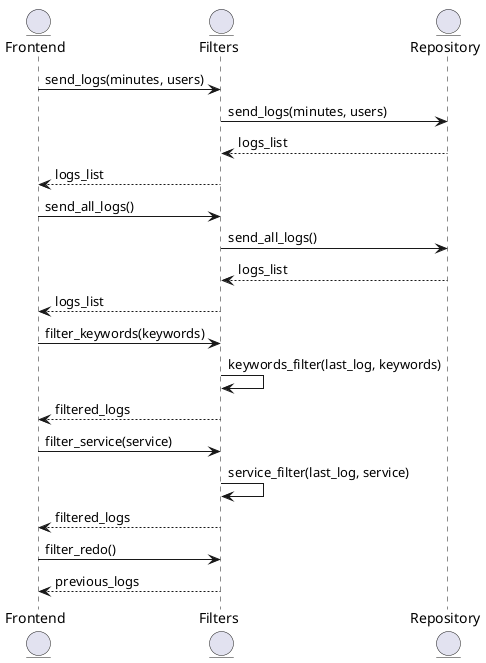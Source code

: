 @startuml filter_func

entity Frontend
entity Filters
entity Repository

Frontend-> Filters: send_logs(minutes, users)
Filters -> Repository: send_logs(minutes, users)
Repository --> Filters: logs_list
Filters --> Frontend: logs_list

Frontend -> Filters: send_all_logs()
Filters -> Repository: send_all_logs()
Repository --> Filters: logs_list
Filters --> Frontend: logs_list

Frontend-> Filters: filter_keywords(keywords)
Filters -> Filters: keywords_filter(last_log, keywords)
Filters --> Frontend: filtered_logs

Frontend-> Filters: filter_service(service)
Filters -> Filters: service_filter(last_log, service)
Filters --> Frontend: filtered_logs

Frontend-> Filters: filter_redo()
Filters --> Frontend: previous_logs

@enduml
